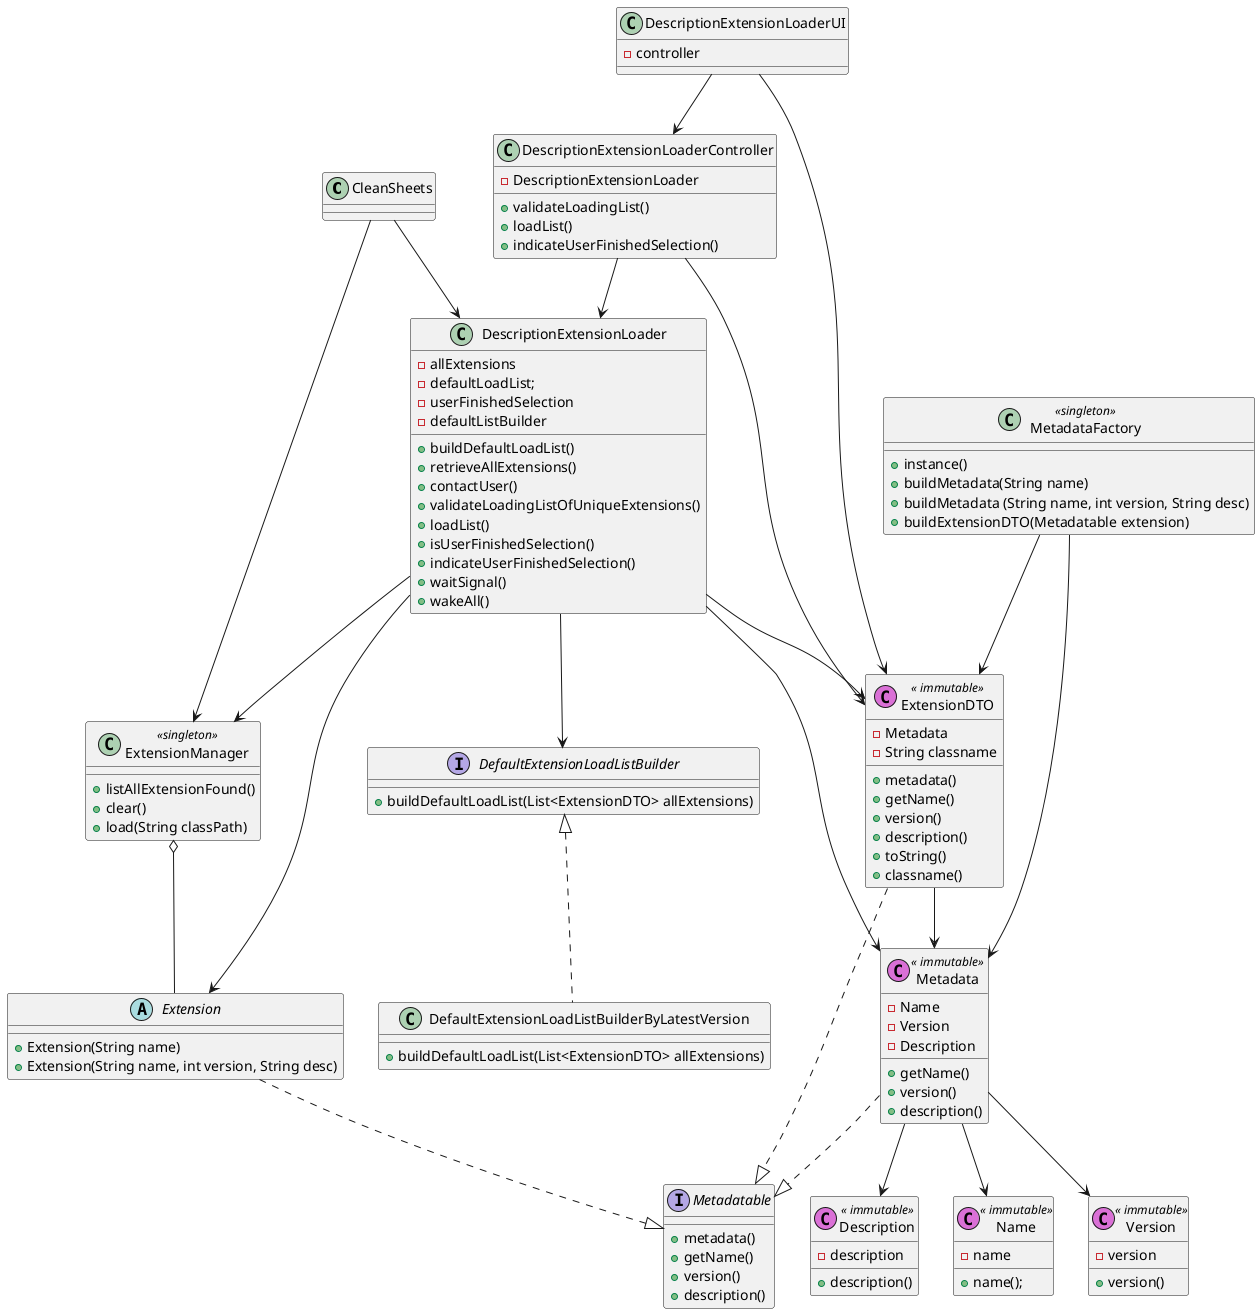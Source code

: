 @startuml  core01_2_03_design.png

class CleanSheets {
 }
class ExtensionManager << singleton >> {
    + listAllExtensionFound()
    + clear()
    + load(String classPath)
 }
abstract class Extension {
    + Extension(String name)
    + Extension(String name, int version, String desc)
 }

class DescriptionExtensionLoader {
    - allExtensions
    - defaultLoadList;
    - userFinishedSelection
    - defaultListBuilder
    + buildDefaultLoadList()
    + retrieveAllExtensions()
    + contactUser()
    + validateLoadingListOfUniqueExtensions()
    + loadList()
    + isUserFinishedSelection()
    + indicateUserFinishedSelection()
    + waitSignal()
    + wakeAll()
 }

class DescriptionExtensionLoaderUI {
    - controller
 }

class DescriptionExtensionLoaderController {
  - DescriptionExtensionLoader
    + validateLoadingList()
    + loadList()
    + indicateUserFinishedSelection()
 }

interface Metadatable {
    + metadata()
    + getName()
    + version()
    + description()
}

class Metadata << (C,orchid)  immutable >>{
 - Name
 - Version
 - Description
 + getName()
 + version()
 + description()
}

class Name << (C,orchid)  immutable >>{
 - name
 + name();
}
class Version << (C,orchid)  immutable >>{
 - version
 + version()
}
class Description << (C,orchid)  immutable >>{
 - description
 + description()
}
class MetadataFactory << singleton >>{
 + instance()
 + buildMetadata(String name)
 + buildMetadata (String name, int version, String desc)
 + buildExtensionDTO(Metadatable extension)
}

class ExtensionDTO << (C,orchid)  immutable >>{
  - Metadata
  - String classname
  + metadata()
  + getName()
  + version()
  + description()
  + toString()
  + classname()
}

interface DefaultExtensionLoadListBuilder{
    + buildDefaultLoadList(List<ExtensionDTO> allExtensions)
} 

class DefaultExtensionLoadListBuilderByLatestVersion{
    + buildDefaultLoadList(List<ExtensionDTO> allExtensions)
}

'DescriptionExtensionLoader
'DescriptionExtensionLoaderUI
'DescriptionExtensionLoaderController
'Metadata
'Name
'Version
'Description
'MetadataFactory
'ExtensionDTO
'CleanSheets
'ExtensionManager


DescriptionExtensionLoaderController --> DescriptionExtensionLoader
DescriptionExtensionLoaderUI --> DescriptionExtensionLoaderController
DescriptionExtensionLoader --> ExtensionManager
ExtensionManager o-- Extension

DescriptionExtensionLoader --> Extension
DescriptionExtensionLoader --> ExtensionDTO
DescriptionExtensionLoader --> Metadata

DescriptionExtensionLoaderUI --> ExtensionDTO
DescriptionExtensionLoaderController --> ExtensionDTO

CleanSheets --> ExtensionManager

Metadata --> Name
Metadata --> Version
Metadata --> Description

MetadataFactory --> Metadata
MetadataFactory --> ExtensionDTO

ExtensionDTO --> Metadata

Extension ..|> Metadatable
ExtensionDTO ..|> Metadatable
Metadata ..|> Metadatable

CleanSheets --> DescriptionExtensionLoader


DescriptionExtensionLoader --> DefaultExtensionLoadListBuilder
DefaultExtensionLoadListBuilder <|.. DefaultExtensionLoadListBuilderByLatestVersion
'DefaultExtensionLoadListBuilder <-- DescriptionExtensionLoader

'DescriptionExtensionLoader --> MetadataFactory
'Extension --> MetadataFactory


@enduml